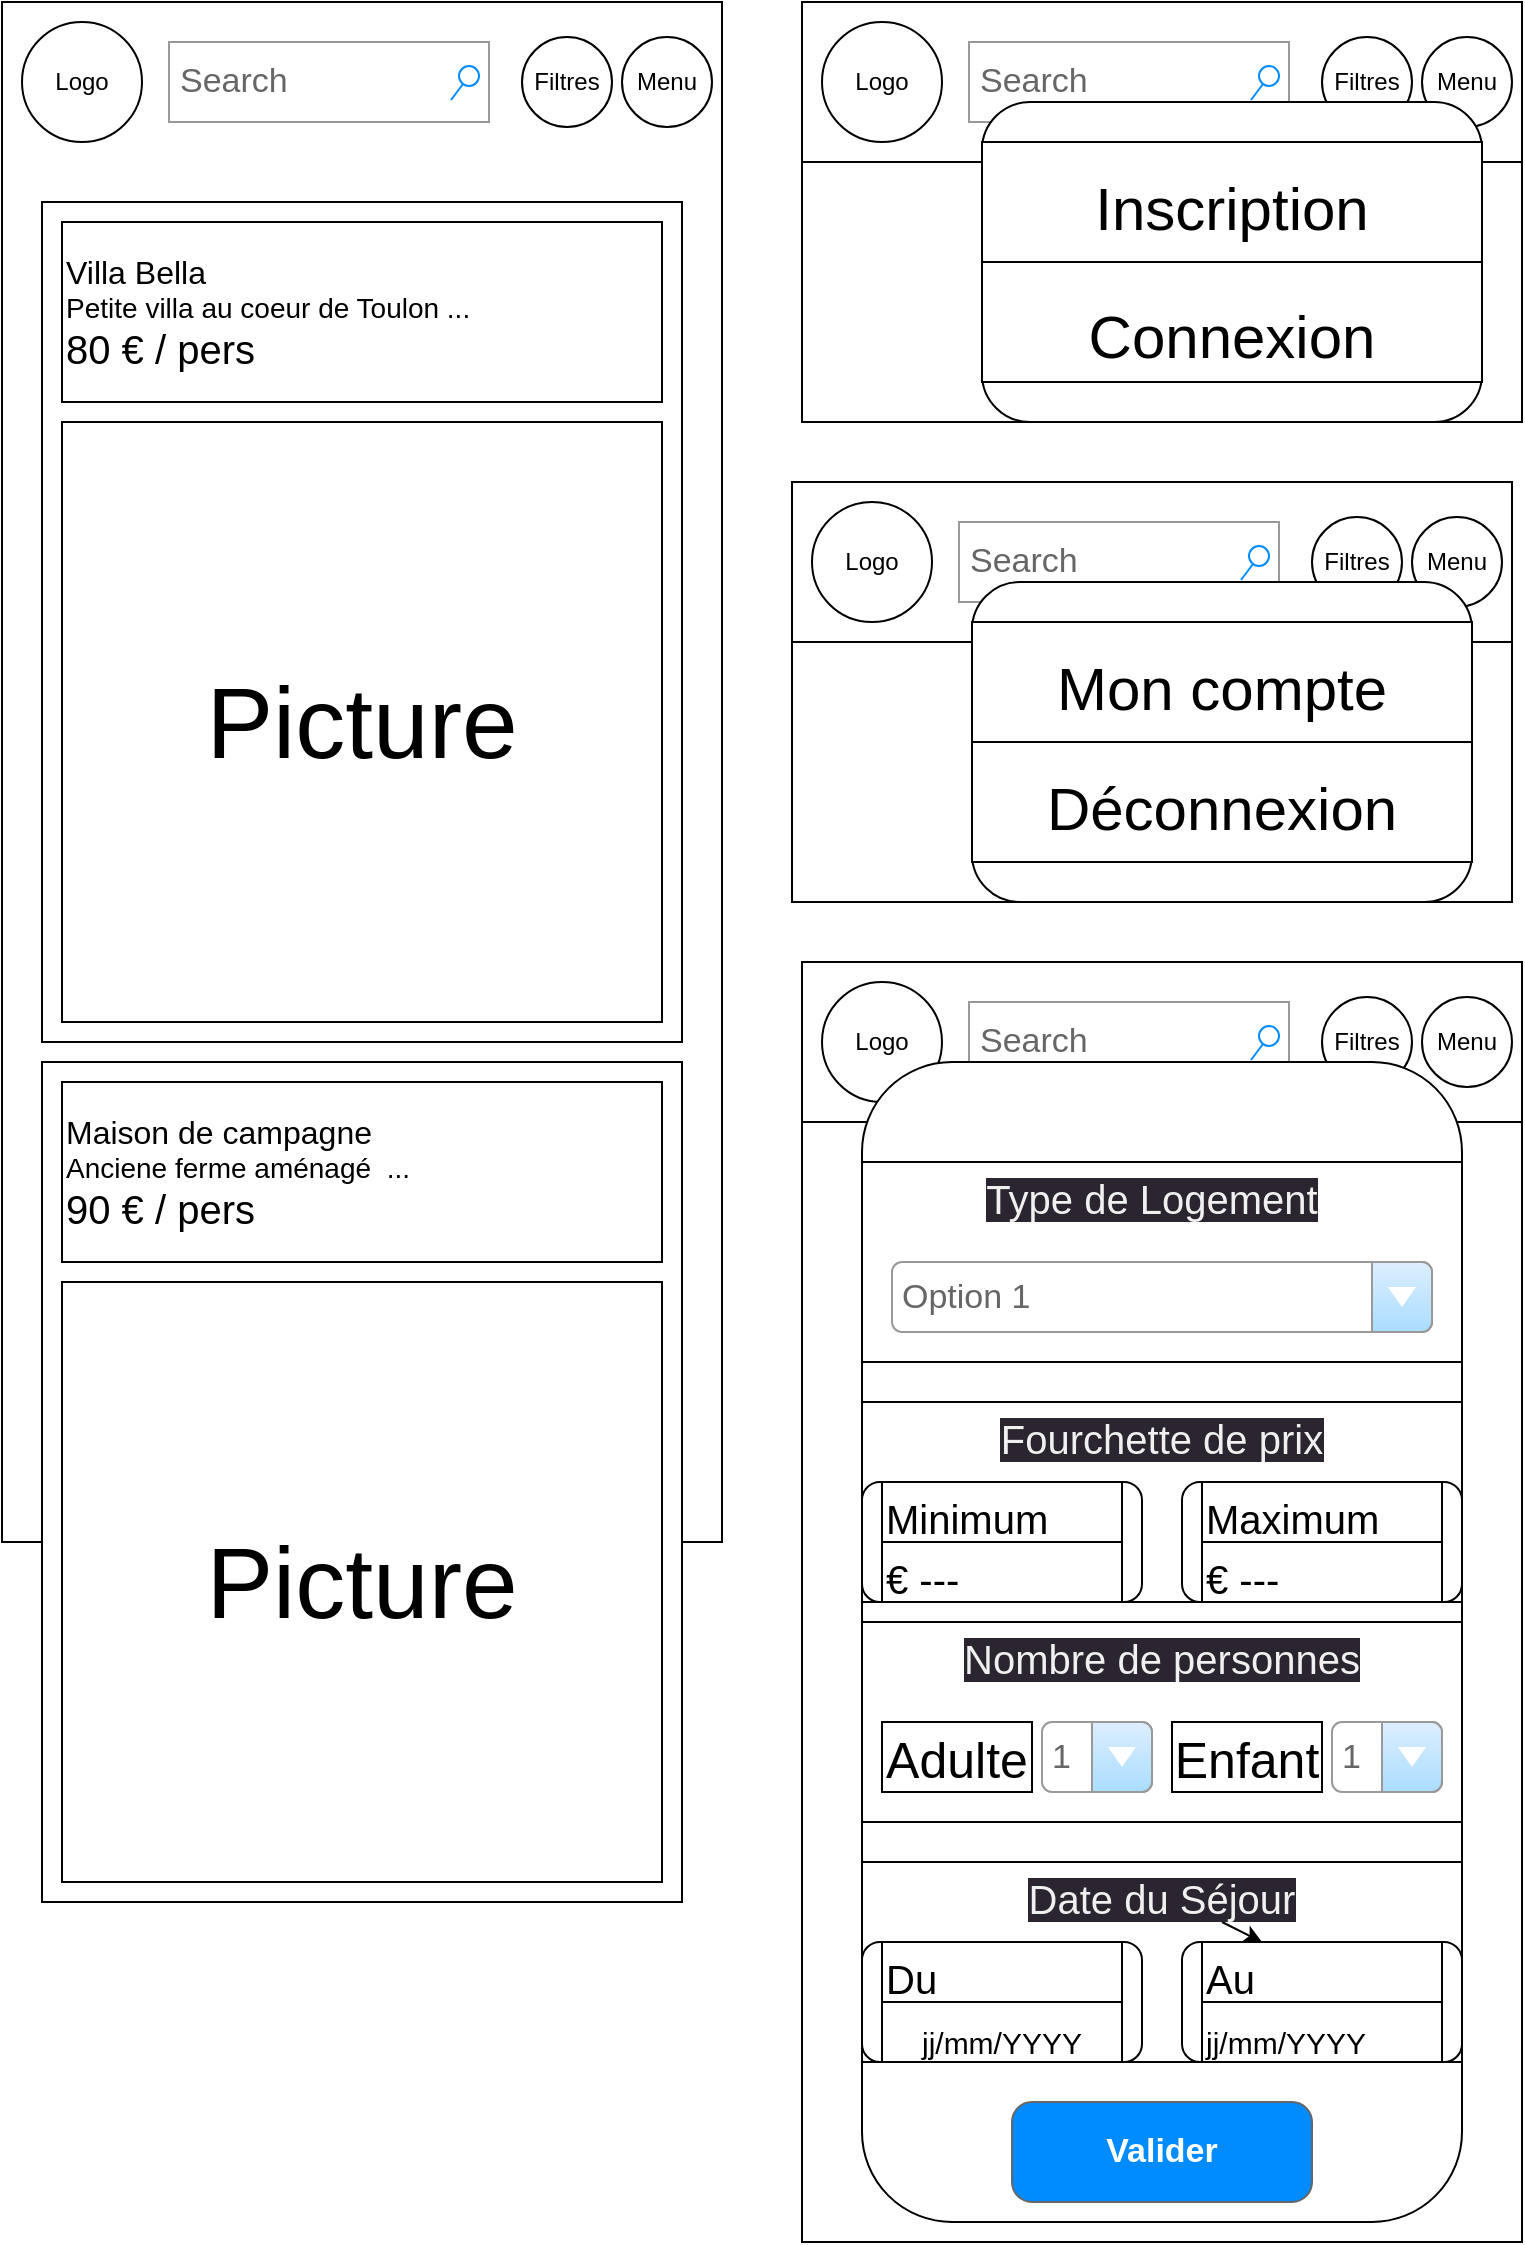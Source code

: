<mxfile>
    <diagram id="I9FQbxelefLgMyFjd0UU" name="Page-1">
        <mxGraphModel dx="1518" dy="978" grid="1" gridSize="10" guides="1" tooltips="1" connect="1" arrows="1" fold="1" page="1" pageScale="1" pageWidth="827" pageHeight="1169" math="0" shadow="0">
            <root>
                <mxCell id="0"/>
                <mxCell id="1" parent="0"/>
                <mxCell id="103" value="" style="rounded=0;whiteSpace=wrap;html=1;" vertex="1" parent="1">
                    <mxGeometry x="440" y="520" width="360" height="640" as="geometry"/>
                </mxCell>
                <mxCell id="102" value="" style="rounded=0;whiteSpace=wrap;html=1;" vertex="1" parent="1">
                    <mxGeometry x="435" y="280" width="360" height="210" as="geometry"/>
                </mxCell>
                <mxCell id="101" value="" style="rounded=0;whiteSpace=wrap;html=1;" vertex="1" parent="1">
                    <mxGeometry x="440" y="40" width="360" height="210" as="geometry"/>
                </mxCell>
                <mxCell id="12" value="" style="swimlane;startSize=0;" parent="1" vertex="1">
                    <mxGeometry x="40" y="40" width="360" height="770" as="geometry"/>
                </mxCell>
                <mxCell id="100" value="" style="rounded=0;whiteSpace=wrap;html=1;" vertex="1" parent="12">
                    <mxGeometry width="360" height="80" as="geometry"/>
                </mxCell>
                <mxCell id="23" value="" style="rounded=0;whiteSpace=wrap;html=1;" parent="12" vertex="1">
                    <mxGeometry width="360" height="770" as="geometry"/>
                </mxCell>
                <mxCell id="27" value="" style="rounded=0;whiteSpace=wrap;html=1;fontSize=50;" parent="12" vertex="1">
                    <mxGeometry x="20" y="100" width="320" height="420" as="geometry"/>
                </mxCell>
                <mxCell id="24" value="&lt;div style=&quot;text-align: justify; font-size: 16px;&quot;&gt;Villa Bella&lt;/div&gt;&lt;div style=&quot;text-align: justify; font-size: 14px;&quot;&gt;&lt;span style=&quot;background-color: initial;&quot;&gt;&lt;font style=&quot;font-size: 14px;&quot;&gt;Petite villa au coeur de Toulon ...&lt;/font&gt;&lt;/span&gt;&lt;/div&gt;&lt;div style=&quot;&quot;&gt;&lt;span style=&quot;font-size: 20px;&quot;&gt;80 € / pers&lt;/span&gt;&lt;/div&gt;" style="rounded=0;whiteSpace=wrap;html=1;align=left;" parent="12" vertex="1">
                    <mxGeometry x="30" y="110" width="300" height="90" as="geometry"/>
                </mxCell>
                <mxCell id="14" value="Search" style="strokeWidth=1;shadow=0;dashed=0;align=center;html=1;shape=mxgraph.mockup.forms.searchBox;strokeColor=#999999;mainText=;strokeColor2=#008cff;fontColor=#666666;fontSize=17;align=left;spacingLeft=3;" parent="12" vertex="1">
                    <mxGeometry x="83.5" y="20" width="160" height="40" as="geometry"/>
                </mxCell>
                <mxCell id="20" value="Menu" style="ellipse;whiteSpace=wrap;html=1;aspect=fixed;" parent="12" vertex="1">
                    <mxGeometry x="310" y="17.5" width="45" height="45" as="geometry"/>
                </mxCell>
                <mxCell id="21" value="Filtres" style="ellipse;whiteSpace=wrap;html=1;aspect=fixed;" parent="12" vertex="1">
                    <mxGeometry x="260" y="17.5" width="45" height="45" as="geometry"/>
                </mxCell>
                <mxCell id="28" value="" style="rounded=0;whiteSpace=wrap;html=1;fontSize=50;" parent="12" vertex="1">
                    <mxGeometry x="20" y="530" width="320" height="420" as="geometry"/>
                </mxCell>
                <mxCell id="22" value="Logo" style="ellipse;whiteSpace=wrap;html=1;" parent="12" vertex="1">
                    <mxGeometry x="10" y="10" width="60" height="60" as="geometry"/>
                </mxCell>
                <mxCell id="25" value="&lt;font style=&quot;font-size: 50px;&quot;&gt;Picture&lt;/font&gt;" style="whiteSpace=wrap;html=1;aspect=fixed;fontSize=20;" parent="12" vertex="1">
                    <mxGeometry x="30" y="210" width="300" height="300" as="geometry"/>
                </mxCell>
                <mxCell id="29" value="&lt;div style=&quot;text-align: justify;&quot;&gt;&lt;span style=&quot;background-color: initial; font-size: 16px;&quot;&gt;Maison de campagne&amp;nbsp;&lt;/span&gt;&lt;/div&gt;&lt;div style=&quot;text-align: justify;&quot;&gt;&lt;span style=&quot;font-size: 14px; background-color: initial;&quot;&gt;Anciene ferme aménagé&amp;nbsp; ...&lt;/span&gt;&lt;br&gt;&lt;/div&gt;&lt;div style=&quot;&quot;&gt;&lt;span style=&quot;font-size: 20px;&quot;&gt;90 € / pers&lt;/span&gt;&lt;/div&gt;" style="rounded=0;whiteSpace=wrap;html=1;align=left;" parent="12" vertex="1">
                    <mxGeometry x="30" y="540" width="300" height="90" as="geometry"/>
                </mxCell>
                <mxCell id="30" value="&lt;font style=&quot;font-size: 50px;&quot;&gt;Picture&lt;/font&gt;" style="whiteSpace=wrap;html=1;aspect=fixed;fontSize=20;" parent="12" vertex="1">
                    <mxGeometry x="30" y="640" width="300" height="300" as="geometry"/>
                </mxCell>
                <mxCell id="31" value="" style="rounded=0;whiteSpace=wrap;html=1;" parent="1" vertex="1">
                    <mxGeometry x="440" y="40" width="360" height="80" as="geometry"/>
                </mxCell>
                <mxCell id="32" value="Search" style="strokeWidth=1;shadow=0;dashed=0;align=center;html=1;shape=mxgraph.mockup.forms.searchBox;strokeColor=#999999;mainText=;strokeColor2=#008cff;fontColor=#666666;fontSize=17;align=left;spacingLeft=3;" parent="1" vertex="1">
                    <mxGeometry x="523.5" y="60" width="160" height="40" as="geometry"/>
                </mxCell>
                <mxCell id="33" value="Menu" style="ellipse;whiteSpace=wrap;html=1;aspect=fixed;" parent="1" vertex="1">
                    <mxGeometry x="750" y="57.5" width="45" height="45" as="geometry"/>
                </mxCell>
                <mxCell id="34" value="Filtres" style="ellipse;whiteSpace=wrap;html=1;aspect=fixed;" parent="1" vertex="1">
                    <mxGeometry x="700" y="57.5" width="45" height="45" as="geometry"/>
                </mxCell>
                <mxCell id="35" value="Logo" style="ellipse;whiteSpace=wrap;html=1;" parent="1" vertex="1">
                    <mxGeometry x="450" y="50" width="60" height="60" as="geometry"/>
                </mxCell>
                <mxCell id="36" value="" style="rounded=1;whiteSpace=wrap;html=1;fontSize=50;" parent="1" vertex="1">
                    <mxGeometry x="530" y="90" width="250" height="160" as="geometry"/>
                </mxCell>
                <mxCell id="39" value="&lt;p style=&quot;line-height: 50%;&quot;&gt;&lt;font style=&quot;font-size: 30px;&quot;&gt;Inscription&lt;/font&gt;&lt;/p&gt;" style="rounded=0;whiteSpace=wrap;html=1;fontSize=50;" parent="1" vertex="1">
                    <mxGeometry x="530" y="110" width="250" height="60" as="geometry"/>
                </mxCell>
                <mxCell id="40" value="&lt;span style=&quot;font-size: 30px;&quot;&gt;Connexion&lt;/span&gt;" style="rounded=0;whiteSpace=wrap;html=1;fontSize=50;" parent="1" vertex="1">
                    <mxGeometry x="530" y="170" width="250" height="60" as="geometry"/>
                </mxCell>
                <mxCell id="41" value="" style="rounded=0;whiteSpace=wrap;html=1;" parent="1" vertex="1">
                    <mxGeometry x="435" y="280" width="360" height="80" as="geometry"/>
                </mxCell>
                <mxCell id="42" value="Search" style="strokeWidth=1;shadow=0;dashed=0;align=center;html=1;shape=mxgraph.mockup.forms.searchBox;strokeColor=#999999;mainText=;strokeColor2=#008cff;fontColor=#666666;fontSize=17;align=left;spacingLeft=3;" parent="1" vertex="1">
                    <mxGeometry x="518.5" y="300" width="160" height="40" as="geometry"/>
                </mxCell>
                <mxCell id="43" value="Menu" style="ellipse;whiteSpace=wrap;html=1;aspect=fixed;" parent="1" vertex="1">
                    <mxGeometry x="745" y="297.5" width="45" height="45" as="geometry"/>
                </mxCell>
                <mxCell id="44" value="Filtres" style="ellipse;whiteSpace=wrap;html=1;aspect=fixed;" parent="1" vertex="1">
                    <mxGeometry x="695" y="297.5" width="45" height="45" as="geometry"/>
                </mxCell>
                <mxCell id="45" value="Logo" style="ellipse;whiteSpace=wrap;html=1;" parent="1" vertex="1">
                    <mxGeometry x="445" y="290" width="60" height="60" as="geometry"/>
                </mxCell>
                <mxCell id="46" value="" style="rounded=1;whiteSpace=wrap;html=1;fontSize=50;" parent="1" vertex="1">
                    <mxGeometry x="525" y="330" width="250" height="160" as="geometry"/>
                </mxCell>
                <mxCell id="47" value="&lt;p style=&quot;line-height: 50%;&quot;&gt;&lt;font style=&quot;font-size: 30px;&quot;&gt;Mon compte&lt;/font&gt;&lt;/p&gt;" style="rounded=0;whiteSpace=wrap;html=1;fontSize=50;" parent="1" vertex="1">
                    <mxGeometry x="525" y="350" width="250" height="60" as="geometry"/>
                </mxCell>
                <mxCell id="48" value="&lt;p style=&quot;line-height: 50%;&quot;&gt;&lt;span style=&quot;font-size: 30px;&quot;&gt;Déconnexion&lt;/span&gt;&lt;/p&gt;" style="rounded=0;whiteSpace=wrap;html=1;fontSize=50;" parent="1" vertex="1">
                    <mxGeometry x="525" y="410" width="250" height="60" as="geometry"/>
                </mxCell>
                <mxCell id="49" value="" style="rounded=0;whiteSpace=wrap;html=1;" parent="1" vertex="1">
                    <mxGeometry x="440" y="520" width="360" height="80" as="geometry"/>
                </mxCell>
                <mxCell id="50" value="Search" style="strokeWidth=1;shadow=0;dashed=0;align=center;html=1;shape=mxgraph.mockup.forms.searchBox;strokeColor=#999999;mainText=;strokeColor2=#008cff;fontColor=#666666;fontSize=17;align=left;spacingLeft=3;" parent="1" vertex="1">
                    <mxGeometry x="523.5" y="540" width="160" height="40" as="geometry"/>
                </mxCell>
                <mxCell id="51" value="Menu" style="ellipse;whiteSpace=wrap;html=1;aspect=fixed;" parent="1" vertex="1">
                    <mxGeometry x="750" y="537.5" width="45" height="45" as="geometry"/>
                </mxCell>
                <mxCell id="52" value="Filtres" style="ellipse;whiteSpace=wrap;html=1;aspect=fixed;" parent="1" vertex="1">
                    <mxGeometry x="700" y="537.5" width="45" height="45" as="geometry"/>
                </mxCell>
                <mxCell id="53" value="Logo" style="ellipse;whiteSpace=wrap;html=1;" parent="1" vertex="1">
                    <mxGeometry x="450" y="530" width="60" height="60" as="geometry"/>
                </mxCell>
                <mxCell id="54" value="" style="rounded=1;whiteSpace=wrap;html=1;fontSize=50;" parent="1" vertex="1">
                    <mxGeometry x="470" y="570" width="300" height="580" as="geometry"/>
                </mxCell>
                <mxCell id="56" value="&lt;p style=&quot;line-height: 50%;&quot;&gt;&lt;br&gt;&lt;/p&gt;" style="rounded=0;whiteSpace=wrap;html=1;fontSize=50;" parent="1" vertex="1">
                    <mxGeometry x="470" y="740" width="300" height="100" as="geometry"/>
                </mxCell>
                <mxCell id="57" value="" style="rounded=1;whiteSpace=wrap;html=1;fontSize=30;" parent="1" vertex="1">
                    <mxGeometry x="470" y="780" width="140" height="60" as="geometry"/>
                </mxCell>
                <mxCell id="58" value="&lt;font style=&quot;font-size: 20px;&quot;&gt;€ ---&lt;/font&gt;" style="rounded=0;whiteSpace=wrap;html=1;fontSize=30;align=left;" parent="1" vertex="1">
                    <mxGeometry x="480" y="810" width="120" height="30" as="geometry"/>
                </mxCell>
                <mxCell id="59" value="&lt;font style=&quot;font-size: 20px;&quot;&gt;Minimum&lt;/font&gt;" style="rounded=0;whiteSpace=wrap;html=1;fontSize=30;align=left;" parent="1" vertex="1">
                    <mxGeometry x="480" y="780" width="120" height="30" as="geometry"/>
                </mxCell>
                <mxCell id="61" value="" style="rounded=1;whiteSpace=wrap;html=1;fontSize=30;" parent="1" vertex="1">
                    <mxGeometry x="630" y="780" width="140" height="60" as="geometry"/>
                </mxCell>
                <mxCell id="62" value="&lt;font style=&quot;font-size: 20px;&quot;&gt;€ ---&lt;/font&gt;" style="rounded=0;whiteSpace=wrap;html=1;fontSize=30;align=left;" parent="1" vertex="1">
                    <mxGeometry x="640" y="810" width="120" height="30" as="geometry"/>
                </mxCell>
                <mxCell id="63" value="&lt;font style=&quot;font-size: 20px;&quot;&gt;Maximum&lt;/font&gt;" style="rounded=0;whiteSpace=wrap;html=1;fontSize=30;align=left;" parent="1" vertex="1">
                    <mxGeometry x="640" y="780" width="120" height="30" as="geometry"/>
                </mxCell>
                <mxCell id="65" value="&lt;p style=&quot;line-height: 50%;&quot;&gt;&lt;br&gt;&lt;/p&gt;" style="rounded=0;whiteSpace=wrap;html=1;fontSize=50;" parent="1" vertex="1">
                    <mxGeometry x="470" y="620" width="300" height="100" as="geometry"/>
                </mxCell>
                <mxCell id="73" value="Option 1" style="strokeWidth=1;shadow=0;dashed=0;align=center;html=1;shape=mxgraph.mockup.forms.comboBox;strokeColor=#999999;fillColor=#ddeeff;align=left;fillColor2=#aaddff;mainText=;fontColor=#666666;fontSize=17;spacingLeft=3;" parent="1" vertex="1">
                    <mxGeometry x="485" y="670" width="270" height="35" as="geometry"/>
                </mxCell>
                <mxCell id="75" value="&lt;p style=&quot;line-height: 50%;&quot;&gt;&lt;br&gt;&lt;/p&gt;" style="rounded=0;whiteSpace=wrap;html=1;fontSize=50;" parent="1" vertex="1">
                    <mxGeometry x="470" y="890" width="300" height="60" as="geometry"/>
                </mxCell>
                <mxCell id="76" value="" style="rounded=0;whiteSpace=wrap;html=1;fontSize=20;" parent="1" vertex="1">
                    <mxGeometry x="470" y="850" width="300" height="100" as="geometry"/>
                </mxCell>
                <mxCell id="77" value="1" style="strokeWidth=1;shadow=0;dashed=0;align=center;html=1;shape=mxgraph.mockup.forms.comboBox;strokeColor=#999999;fillColor=#ddeeff;align=left;fillColor2=#aaddff;mainText=;fontColor=#666666;fontSize=17;spacingLeft=3;" parent="1" vertex="1">
                    <mxGeometry x="560" y="900" width="55" height="35" as="geometry"/>
                </mxCell>
                <mxCell id="78" value="Adulte" style="rounded=0;whiteSpace=wrap;html=1;fontSize=25;" parent="1" vertex="1">
                    <mxGeometry x="480" y="900" width="75" height="35" as="geometry"/>
                </mxCell>
                <mxCell id="79" value="1" style="strokeWidth=1;shadow=0;dashed=0;align=center;html=1;shape=mxgraph.mockup.forms.comboBox;strokeColor=#999999;fillColor=#ddeeff;align=left;fillColor2=#aaddff;mainText=;fontColor=#666666;fontSize=17;spacingLeft=3;" parent="1" vertex="1">
                    <mxGeometry x="705" y="900" width="55" height="35" as="geometry"/>
                </mxCell>
                <mxCell id="80" value="Enfant" style="rounded=0;whiteSpace=wrap;html=1;fontSize=25;" parent="1" vertex="1">
                    <mxGeometry x="625" y="900" width="75" height="35" as="geometry"/>
                </mxCell>
                <mxCell id="84" value="&lt;p style=&quot;line-height: 50%;&quot;&gt;&lt;br&gt;&lt;/p&gt;" style="rounded=0;whiteSpace=wrap;html=1;fontSize=50;" parent="1" vertex="1">
                    <mxGeometry x="470" y="970" width="300" height="100" as="geometry"/>
                </mxCell>
                <mxCell id="85" value="" style="rounded=1;whiteSpace=wrap;html=1;fontSize=30;" parent="1" vertex="1">
                    <mxGeometry x="470" y="1010" width="140" height="60" as="geometry"/>
                </mxCell>
                <mxCell id="86" value="&lt;font style=&quot;font-size: 15px;&quot;&gt;jj/mm/YYYY&lt;/font&gt;" style="rounded=0;whiteSpace=wrap;html=1;fontSize=30;align=center;" parent="1" vertex="1">
                    <mxGeometry x="480" y="1040" width="120" height="30" as="geometry"/>
                </mxCell>
                <mxCell id="87" value="&lt;font style=&quot;font-size: 20px;&quot;&gt;Du&lt;/font&gt;" style="rounded=0;whiteSpace=wrap;html=1;fontSize=30;align=left;" parent="1" vertex="1">
                    <mxGeometry x="480" y="1010" width="120" height="30" as="geometry"/>
                </mxCell>
                <mxCell id="88" value="" style="rounded=1;whiteSpace=wrap;html=1;fontSize=30;" parent="1" vertex="1">
                    <mxGeometry x="630" y="1010" width="140" height="60" as="geometry"/>
                </mxCell>
                <mxCell id="89" value="&lt;div style=&quot;text-align: center;&quot;&gt;&lt;span style=&quot;background-color: initial;&quot;&gt;&lt;font style=&quot;font-size: 15px;&quot;&gt;jj/mm/YYYY&lt;/font&gt;&lt;/span&gt;&lt;/div&gt;" style="rounded=0;whiteSpace=wrap;html=1;fontSize=30;align=left;" parent="1" vertex="1">
                    <mxGeometry x="640" y="1040" width="120" height="30" as="geometry"/>
                </mxCell>
                <mxCell id="90" value="&lt;font style=&quot;font-size: 20px;&quot;&gt;Au&lt;/font&gt;" style="rounded=0;whiteSpace=wrap;html=1;fontSize=30;align=left;" parent="1" vertex="1">
                    <mxGeometry x="640" y="1010" width="120" height="30" as="geometry"/>
                </mxCell>
                <mxCell id="93" value="Valider" style="strokeWidth=1;shadow=0;dashed=0;align=center;html=1;shape=mxgraph.mockup.buttons.button;strokeColor=#666666;fontColor=#ffffff;mainText=;buttonStyle=round;fontSize=17;fontStyle=1;fillColor=#008cff;whiteSpace=wrap;" parent="1" vertex="1">
                    <mxGeometry x="545" y="1090" width="150" height="50" as="geometry"/>
                </mxCell>
                <mxCell id="95" value="&lt;span style=&quot;color: rgb(240, 240, 240); font-family: Helvetica; font-size: 20px; font-style: normal; font-variant-ligatures: normal; font-variant-caps: normal; font-weight: 400; letter-spacing: normal; orphans: 2; text-indent: 0px; text-transform: none; widows: 2; word-spacing: 0px; -webkit-text-stroke-width: 0px; background-color: rgb(42, 37, 47); text-decoration-thickness: initial; text-decoration-style: initial; text-decoration-color: initial; float: none; display: inline !important;&quot;&gt;Fourchette de prix&lt;/span&gt;" style="text;whiteSpace=wrap;html=1;fontSize=20;align=center;" parent="1" vertex="1">
                    <mxGeometry x="525" y="740" width="190" height="30" as="geometry"/>
                </mxCell>
                <mxCell id="96" value="&lt;span style=&quot;color: rgb(240, 240, 240); font-family: Helvetica; font-size: 20px; font-style: normal; font-variant-ligatures: normal; font-variant-caps: normal; font-weight: 400; letter-spacing: normal; orphans: 2; text-indent: 0px; text-transform: none; widows: 2; word-spacing: 0px; -webkit-text-stroke-width: 0px; background-color: rgb(42, 37, 47); text-decoration-thickness: initial; text-decoration-style: initial; text-decoration-color: initial; float: none; display: inline !important;&quot;&gt;Nombre de personnes&lt;/span&gt;" style="text;whiteSpace=wrap;html=1;fontSize=15;align=center;" parent="1" vertex="1">
                    <mxGeometry x="505" y="850" width="230" height="30" as="geometry"/>
                </mxCell>
                <mxCell id="98" value="" style="edgeStyle=none;html=1;fontSize=15;" parent="1" source="97" target="90" edge="1">
                    <mxGeometry relative="1" as="geometry"/>
                </mxCell>
                <mxCell id="97" value="&lt;span style=&quot;color: rgb(240, 240, 240); font-family: Helvetica; font-size: 20px; font-style: normal; font-variant-ligatures: normal; font-variant-caps: normal; font-weight: 400; letter-spacing: normal; orphans: 2; text-indent: 0px; text-transform: none; widows: 2; word-spacing: 0px; -webkit-text-stroke-width: 0px; background-color: rgb(42, 37, 47); text-decoration-thickness: initial; text-decoration-style: initial; text-decoration-color: initial; float: none; display: inline !important;&quot;&gt;Date du Séjour&lt;/span&gt;" style="text;whiteSpace=wrap;html=1;fontSize=15;align=center;" parent="1" vertex="1">
                    <mxGeometry x="535" y="970" width="170" height="30" as="geometry"/>
                </mxCell>
                <mxCell id="99" value="&lt;span style=&quot;color: rgb(240, 240, 240); font-family: Helvetica; font-size: 20px; font-style: normal; font-variant-ligatures: normal; font-variant-caps: normal; font-weight: 400; letter-spacing: normal; orphans: 2; text-indent: 0px; text-transform: none; widows: 2; word-spacing: 0px; -webkit-text-stroke-width: 0px; background-color: rgb(42, 37, 47); text-decoration-thickness: initial; text-decoration-style: initial; text-decoration-color: initial; float: none; display: inline !important;&quot;&gt;Type de Logement&lt;/span&gt;" style="text;whiteSpace=wrap;html=1;fontSize=15;align=center;" parent="1" vertex="1">
                    <mxGeometry x="515" y="620" width="200" height="30" as="geometry"/>
                </mxCell>
            </root>
        </mxGraphModel>
    </diagram>
</mxfile>